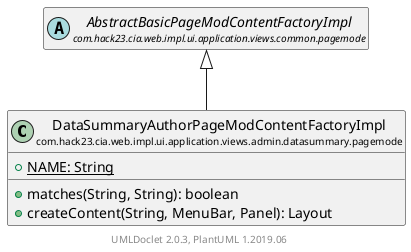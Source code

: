 @startuml
    set namespaceSeparator none
    hide empty fields
    hide empty methods

    class "<size:14>DataSummaryAuthorPageModContentFactoryImpl\n<size:10>com.hack23.cia.web.impl.ui.application.views.admin.datasummary.pagemode" as com.hack23.cia.web.impl.ui.application.views.admin.datasummary.pagemode.DataSummaryAuthorPageModContentFactoryImpl [[DataSummaryAuthorPageModContentFactoryImpl.html]] {
        {static} +NAME: String
        +matches(String, String): boolean
        +createContent(String, MenuBar, Panel): Layout
    }

    abstract class "<size:14>AbstractBasicPageModContentFactoryImpl\n<size:10>com.hack23.cia.web.impl.ui.application.views.common.pagemode" as com.hack23.cia.web.impl.ui.application.views.common.pagemode.AbstractBasicPageModContentFactoryImpl [[../../../common/pagemode/AbstractBasicPageModContentFactoryImpl.html]]

    com.hack23.cia.web.impl.ui.application.views.common.pagemode.AbstractBasicPageModContentFactoryImpl <|-- com.hack23.cia.web.impl.ui.application.views.admin.datasummary.pagemode.DataSummaryAuthorPageModContentFactoryImpl

    center footer UMLDoclet 2.0.3, PlantUML 1.2019.06
@enduml
